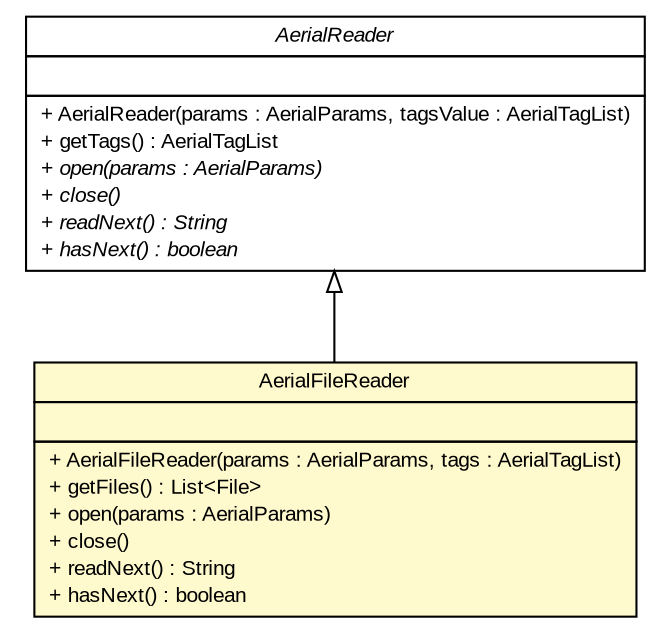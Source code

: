#!/usr/local/bin/dot
#
# Class diagram 
# Generated by UMLGraph version R5_6 (http://www.umlgraph.org/)
#

digraph G {
	edge [fontname="arial",fontsize=10,labelfontname="arial",labelfontsize=10];
	node [fontname="arial",fontsize=10,shape=plaintext];
	nodesep=0.25;
	ranksep=0.5;
	// com.github.mkolisnyk.aerial.AerialReader
	c1354 [label=<<table title="com.github.mkolisnyk.aerial.AerialReader" border="0" cellborder="1" cellspacing="0" cellpadding="2" port="p" href="../AerialReader.html">
		<tr><td><table border="0" cellspacing="0" cellpadding="1">
<tr><td align="center" balign="center"><font face="arial italic"> AerialReader </font></td></tr>
		</table></td></tr>
		<tr><td><table border="0" cellspacing="0" cellpadding="1">
<tr><td align="left" balign="left">  </td></tr>
		</table></td></tr>
		<tr><td><table border="0" cellspacing="0" cellpadding="1">
<tr><td align="left" balign="left"> + AerialReader(params : AerialParams, tagsValue : AerialTagList) </td></tr>
<tr><td align="left" balign="left"> + getTags() : AerialTagList </td></tr>
<tr><td align="left" balign="left"><font face="arial italic" point-size="10.0"> + open(params : AerialParams) </font></td></tr>
<tr><td align="left" balign="left"><font face="arial italic" point-size="10.0"> + close() </font></td></tr>
<tr><td align="left" balign="left"><font face="arial italic" point-size="10.0"> + readNext() : String </font></td></tr>
<tr><td align="left" balign="left"><font face="arial italic" point-size="10.0"> + hasNext() : boolean </font></td></tr>
		</table></td></tr>
		</table>>, URL="../AerialReader.html", fontname="arial", fontcolor="black", fontsize=10.0];
	// com.github.mkolisnyk.aerial.readers.AerialFileReader
	c1410 [label=<<table title="com.github.mkolisnyk.aerial.readers.AerialFileReader" border="0" cellborder="1" cellspacing="0" cellpadding="2" port="p" bgcolor="lemonChiffon" href="./AerialFileReader.html">
		<tr><td><table border="0" cellspacing="0" cellpadding="1">
<tr><td align="center" balign="center"> AerialFileReader </td></tr>
		</table></td></tr>
		<tr><td><table border="0" cellspacing="0" cellpadding="1">
<tr><td align="left" balign="left">  </td></tr>
		</table></td></tr>
		<tr><td><table border="0" cellspacing="0" cellpadding="1">
<tr><td align="left" balign="left"> + AerialFileReader(params : AerialParams, tags : AerialTagList) </td></tr>
<tr><td align="left" balign="left"> + getFiles() : List&lt;File&gt; </td></tr>
<tr><td align="left" balign="left"> + open(params : AerialParams) </td></tr>
<tr><td align="left" balign="left"> + close() </td></tr>
<tr><td align="left" balign="left"> + readNext() : String </td></tr>
<tr><td align="left" balign="left"> + hasNext() : boolean </td></tr>
		</table></td></tr>
		</table>>, URL="./AerialFileReader.html", fontname="arial", fontcolor="black", fontsize=10.0];
	//com.github.mkolisnyk.aerial.readers.AerialFileReader extends com.github.mkolisnyk.aerial.AerialReader
	c1354:p -> c1410:p [dir=back,arrowtail=empty];
}

